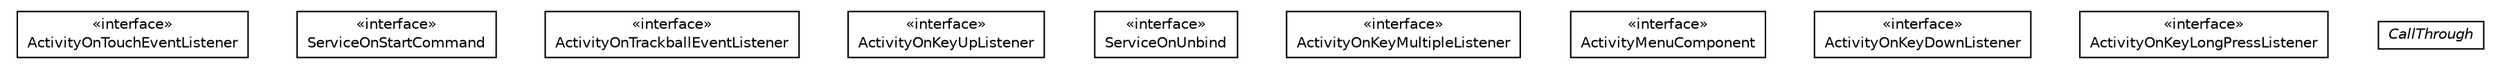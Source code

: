 #!/usr/local/bin/dot
#
# Class diagram 
# Generated by UMLGraph version 5.1 (http://www.umlgraph.org/)
#

digraph G {
	edge [fontname="Helvetica",fontsize=10,labelfontname="Helvetica",labelfontsize=10];
	node [fontname="Helvetica",fontsize=10,shape=plaintext];
	nodesep=0.25;
	ranksep=0.5;
	// org.androidtransfuse.listeners.ActivityOnTouchEventListener
	c650 [label=<<table title="org.androidtransfuse.listeners.ActivityOnTouchEventListener" border="0" cellborder="1" cellspacing="0" cellpadding="2" port="p" href="./ActivityOnTouchEventListener.html">
		<tr><td><table border="0" cellspacing="0" cellpadding="1">
<tr><td align="center" balign="center"> &#171;interface&#187; </td></tr>
<tr><td align="center" balign="center"> ActivityOnTouchEventListener </td></tr>
		</table></td></tr>
		</table>>, fontname="Helvetica", fontcolor="black", fontsize=10.0];
	// org.androidtransfuse.listeners.ServiceOnStartCommand
	c651 [label=<<table title="org.androidtransfuse.listeners.ServiceOnStartCommand" border="0" cellborder="1" cellspacing="0" cellpadding="2" port="p" href="./ServiceOnStartCommand.html">
		<tr><td><table border="0" cellspacing="0" cellpadding="1">
<tr><td align="center" balign="center"> &#171;interface&#187; </td></tr>
<tr><td align="center" balign="center"> ServiceOnStartCommand </td></tr>
		</table></td></tr>
		</table>>, fontname="Helvetica", fontcolor="black", fontsize=10.0];
	// org.androidtransfuse.listeners.ActivityOnTrackballEventListener
	c652 [label=<<table title="org.androidtransfuse.listeners.ActivityOnTrackballEventListener" border="0" cellborder="1" cellspacing="0" cellpadding="2" port="p" href="./ActivityOnTrackballEventListener.html">
		<tr><td><table border="0" cellspacing="0" cellpadding="1">
<tr><td align="center" balign="center"> &#171;interface&#187; </td></tr>
<tr><td align="center" balign="center"> ActivityOnTrackballEventListener </td></tr>
		</table></td></tr>
		</table>>, fontname="Helvetica", fontcolor="black", fontsize=10.0];
	// org.androidtransfuse.listeners.ActivityOnKeyUpListener
	c653 [label=<<table title="org.androidtransfuse.listeners.ActivityOnKeyUpListener" border="0" cellborder="1" cellspacing="0" cellpadding="2" port="p" href="./ActivityOnKeyUpListener.html">
		<tr><td><table border="0" cellspacing="0" cellpadding="1">
<tr><td align="center" balign="center"> &#171;interface&#187; </td></tr>
<tr><td align="center" balign="center"> ActivityOnKeyUpListener </td></tr>
		</table></td></tr>
		</table>>, fontname="Helvetica", fontcolor="black", fontsize=10.0];
	// org.androidtransfuse.listeners.ServiceOnUnbind
	c654 [label=<<table title="org.androidtransfuse.listeners.ServiceOnUnbind" border="0" cellborder="1" cellspacing="0" cellpadding="2" port="p" href="./ServiceOnUnbind.html">
		<tr><td><table border="0" cellspacing="0" cellpadding="1">
<tr><td align="center" balign="center"> &#171;interface&#187; </td></tr>
<tr><td align="center" balign="center"> ServiceOnUnbind </td></tr>
		</table></td></tr>
		</table>>, fontname="Helvetica", fontcolor="black", fontsize=10.0];
	// org.androidtransfuse.listeners.ActivityOnKeyMultipleListener
	c655 [label=<<table title="org.androidtransfuse.listeners.ActivityOnKeyMultipleListener" border="0" cellborder="1" cellspacing="0" cellpadding="2" port="p" href="./ActivityOnKeyMultipleListener.html">
		<tr><td><table border="0" cellspacing="0" cellpadding="1">
<tr><td align="center" balign="center"> &#171;interface&#187; </td></tr>
<tr><td align="center" balign="center"> ActivityOnKeyMultipleListener </td></tr>
		</table></td></tr>
		</table>>, fontname="Helvetica", fontcolor="black", fontsize=10.0];
	// org.androidtransfuse.listeners.ActivityMenuComponent
	c656 [label=<<table title="org.androidtransfuse.listeners.ActivityMenuComponent" border="0" cellborder="1" cellspacing="0" cellpadding="2" port="p" href="./ActivityMenuComponent.html">
		<tr><td><table border="0" cellspacing="0" cellpadding="1">
<tr><td align="center" balign="center"> &#171;interface&#187; </td></tr>
<tr><td align="center" balign="center"> ActivityMenuComponent </td></tr>
		</table></td></tr>
		</table>>, fontname="Helvetica", fontcolor="black", fontsize=10.0];
	// org.androidtransfuse.listeners.ActivityOnKeyDownListener
	c657 [label=<<table title="org.androidtransfuse.listeners.ActivityOnKeyDownListener" border="0" cellborder="1" cellspacing="0" cellpadding="2" port="p" href="./ActivityOnKeyDownListener.html">
		<tr><td><table border="0" cellspacing="0" cellpadding="1">
<tr><td align="center" balign="center"> &#171;interface&#187; </td></tr>
<tr><td align="center" balign="center"> ActivityOnKeyDownListener </td></tr>
		</table></td></tr>
		</table>>, fontname="Helvetica", fontcolor="black", fontsize=10.0];
	// org.androidtransfuse.listeners.ActivityOnKeyLongPressListener
	c658 [label=<<table title="org.androidtransfuse.listeners.ActivityOnKeyLongPressListener" border="0" cellborder="1" cellspacing="0" cellpadding="2" port="p" href="./ActivityOnKeyLongPressListener.html">
		<tr><td><table border="0" cellspacing="0" cellpadding="1">
<tr><td align="center" balign="center"> &#171;interface&#187; </td></tr>
<tr><td align="center" balign="center"> ActivityOnKeyLongPressListener </td></tr>
		</table></td></tr>
		</table>>, fontname="Helvetica", fontcolor="black", fontsize=10.0];
	// org.androidtransfuse.listeners.CallThrough
	c659 [label=<<table title="org.androidtransfuse.listeners.CallThrough" border="0" cellborder="1" cellspacing="0" cellpadding="2" port="p" href="./CallThrough.html">
		<tr><td><table border="0" cellspacing="0" cellpadding="1">
<tr><td align="center" balign="center"><font face="Helvetica-Oblique"> CallThrough </font></td></tr>
		</table></td></tr>
		</table>>, fontname="Helvetica", fontcolor="black", fontsize=10.0];
}

